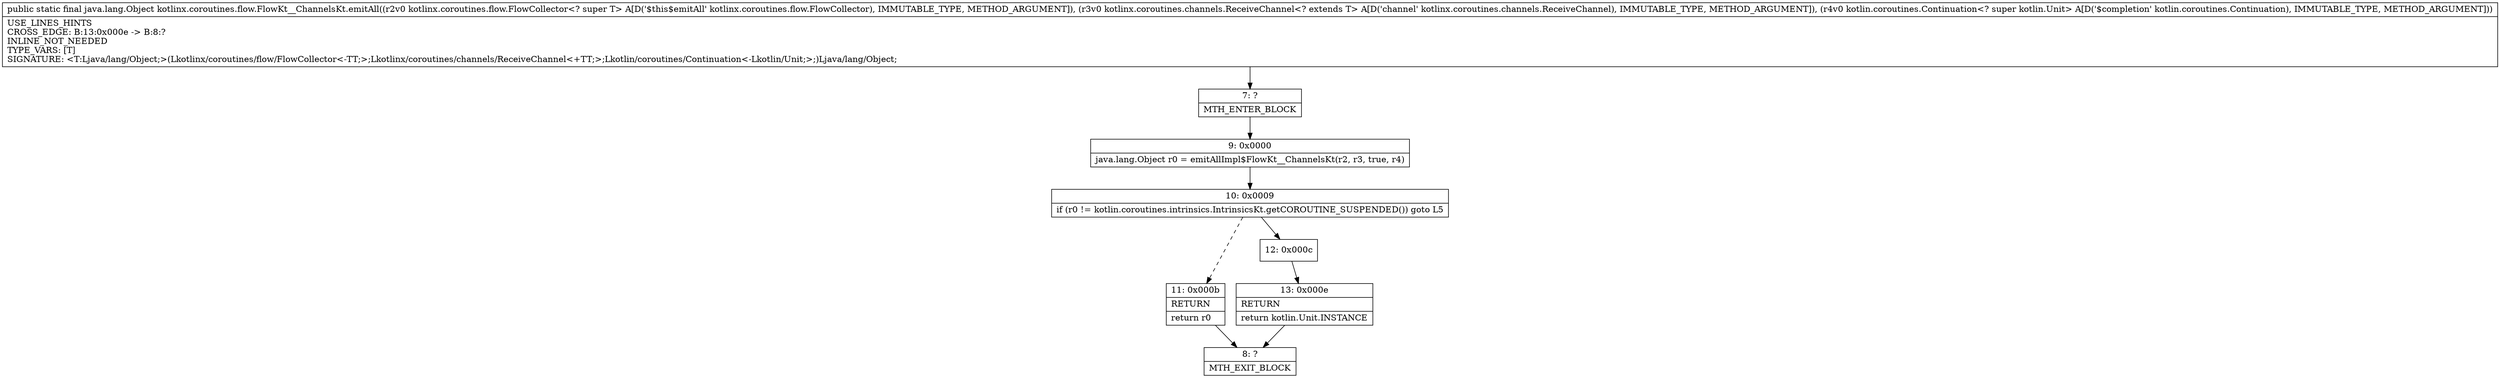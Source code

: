 digraph "CFG forkotlinx.coroutines.flow.FlowKt__ChannelsKt.emitAll(Lkotlinx\/coroutines\/flow\/FlowCollector;Lkotlinx\/coroutines\/channels\/ReceiveChannel;Lkotlin\/coroutines\/Continuation;)Ljava\/lang\/Object;" {
Node_7 [shape=record,label="{7\:\ ?|MTH_ENTER_BLOCK\l}"];
Node_9 [shape=record,label="{9\:\ 0x0000|java.lang.Object r0 = emitAllImpl$FlowKt__ChannelsKt(r2, r3, true, r4)\l}"];
Node_10 [shape=record,label="{10\:\ 0x0009|if (r0 != kotlin.coroutines.intrinsics.IntrinsicsKt.getCOROUTINE_SUSPENDED()) goto L5\l}"];
Node_11 [shape=record,label="{11\:\ 0x000b|RETURN\l|return r0\l}"];
Node_8 [shape=record,label="{8\:\ ?|MTH_EXIT_BLOCK\l}"];
Node_12 [shape=record,label="{12\:\ 0x000c}"];
Node_13 [shape=record,label="{13\:\ 0x000e|RETURN\l|return kotlin.Unit.INSTANCE\l}"];
MethodNode[shape=record,label="{public static final java.lang.Object kotlinx.coroutines.flow.FlowKt__ChannelsKt.emitAll((r2v0 kotlinx.coroutines.flow.FlowCollector\<? super T\> A[D('$this$emitAll' kotlinx.coroutines.flow.FlowCollector), IMMUTABLE_TYPE, METHOD_ARGUMENT]), (r3v0 kotlinx.coroutines.channels.ReceiveChannel\<? extends T\> A[D('channel' kotlinx.coroutines.channels.ReceiveChannel), IMMUTABLE_TYPE, METHOD_ARGUMENT]), (r4v0 kotlin.coroutines.Continuation\<? super kotlin.Unit\> A[D('$completion' kotlin.coroutines.Continuation), IMMUTABLE_TYPE, METHOD_ARGUMENT]))  | USE_LINES_HINTS\lCROSS_EDGE: B:13:0x000e \-\> B:8:?\lINLINE_NOT_NEEDED\lTYPE_VARS: [T]\lSIGNATURE: \<T:Ljava\/lang\/Object;\>(Lkotlinx\/coroutines\/flow\/FlowCollector\<\-TT;\>;Lkotlinx\/coroutines\/channels\/ReceiveChannel\<+TT;\>;Lkotlin\/coroutines\/Continuation\<\-Lkotlin\/Unit;\>;)Ljava\/lang\/Object;\l}"];
MethodNode -> Node_7;Node_7 -> Node_9;
Node_9 -> Node_10;
Node_10 -> Node_11[style=dashed];
Node_10 -> Node_12;
Node_11 -> Node_8;
Node_12 -> Node_13;
Node_13 -> Node_8;
}

